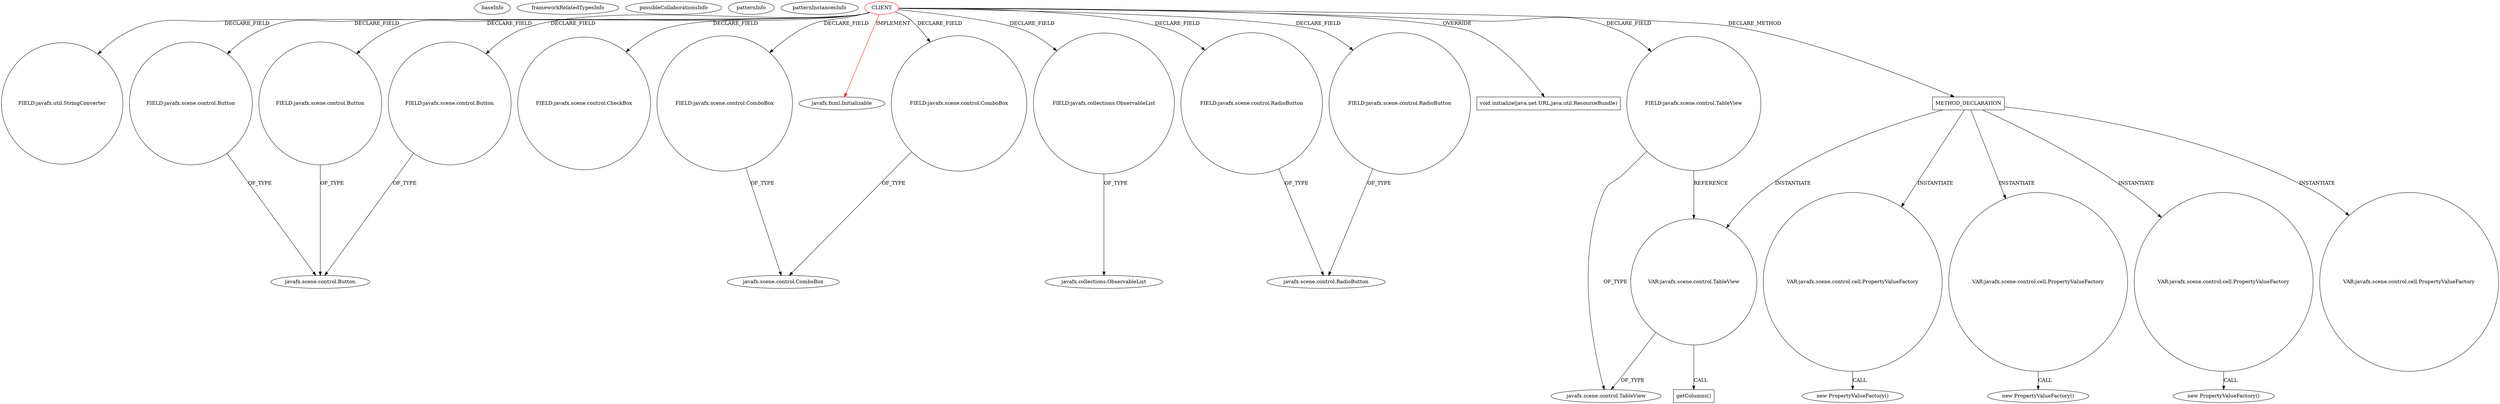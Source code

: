 digraph {
baseInfo[graphId=3857,category="pattern",isAnonymous=false,possibleRelation=false]
frameworkRelatedTypesInfo[0="javafx.fxml.Initializable"]
possibleCollaborationsInfo[]
patternInfo[frequency=2.0,patternRootClient=0]
patternInstancesInfo[0="bianconejo-CEFX~/bianconejo-CEFX/CEFX-master/src/cefx/CECommandeController.java~CECommandeController~2084",1="bianconejo-CEFX~/bianconejo-CEFX/CEFX-master/src/cefx/CEPaiementAttenteController.java~CEPaiementAttenteController~2025"]
76[label="FIELD:javafx.util.StringConverter",vertexType="FIELD_DECLARATION",isFrameworkType=false,shape=circle]
0[label="CLIENT",vertexType="ROOT_CLIENT_CLASS_DECLARATION",isFrameworkType=false,color=red]
12[label="FIELD:javafx.scene.control.Button",vertexType="FIELD_DECLARATION",isFrameworkType=false,shape=circle]
14[label="FIELD:javafx.scene.control.Button",vertexType="FIELD_DECLARATION",isFrameworkType=false,shape=circle]
8[label="FIELD:javafx.scene.control.Button",vertexType="FIELD_DECLARATION",isFrameworkType=false,shape=circle]
20[label="FIELD:javafx.scene.control.CheckBox",vertexType="FIELD_DECLARATION",isFrameworkType=false,shape=circle]
30[label="FIELD:javafx.scene.control.ComboBox",vertexType="FIELD_DECLARATION",isFrameworkType=false,shape=circle]
1[label="javafx.fxml.Initializable",vertexType="FRAMEWORK_INTERFACE_TYPE",isFrameworkType=false]
38[label="FIELD:javafx.scene.control.ComboBox",vertexType="FIELD_DECLARATION",isFrameworkType=false,shape=circle]
62[label="FIELD:javafx.collections.ObservableList",vertexType="FIELD_DECLARATION",isFrameworkType=false,shape=circle]
3[label="javafx.collections.ObservableList",vertexType="FRAMEWORK_INTERFACE_TYPE",isFrameworkType=false]
68[label="FIELD:javafx.scene.control.RadioButton",vertexType="FIELD_DECLARATION",isFrameworkType=false,shape=circle]
69[label="javafx.scene.control.RadioButton",vertexType="FRAMEWORK_CLASS_TYPE",isFrameworkType=false]
70[label="FIELD:javafx.scene.control.RadioButton",vertexType="FIELD_DECLARATION",isFrameworkType=false,shape=circle]
104[label="void initialize(java.net.URL,java.util.ResourceBundle)",vertexType="OVERRIDING_METHOD_DECLARATION",isFrameworkType=false,shape=box]
7[label="javafx.scene.control.Button",vertexType="FRAMEWORK_CLASS_TYPE",isFrameworkType=false]
31[label="javafx.scene.control.ComboBox",vertexType="FRAMEWORK_CLASS_TYPE",isFrameworkType=false]
78[label="FIELD:javafx.scene.control.TableView",vertexType="FIELD_DECLARATION",isFrameworkType=false,shape=circle]
79[label="javafx.scene.control.TableView",vertexType="FRAMEWORK_CLASS_TYPE",isFrameworkType=false]
841[label="VAR:javafx.scene.control.TableView",vertexType="VARIABLE_EXPRESION",isFrameworkType=false,shape=circle]
842[label="getColumns()",vertexType="INSIDE_CALL",isFrameworkType=false,shape=box]
697[label="METHOD_DECLARATION",vertexType="CLIENT_METHOD_DECLARATION",isFrameworkType=false,shape=box]
823[label="VAR:javafx.scene.control.cell.PropertyValueFactory",vertexType="VARIABLE_EXPRESION",isFrameworkType=false,shape=circle]
822[label="new PropertyValueFactory()",vertexType="CONSTRUCTOR_CALL",isFrameworkType=false]
784[label="VAR:javafx.scene.control.cell.PropertyValueFactory",vertexType="VARIABLE_EXPRESION",isFrameworkType=false,shape=circle]
783[label="new PropertyValueFactory()",vertexType="CONSTRUCTOR_CALL",isFrameworkType=false]
761[label="VAR:javafx.scene.control.cell.PropertyValueFactory",vertexType="VARIABLE_EXPRESION",isFrameworkType=false,shape=circle]
760[label="new PropertyValueFactory()",vertexType="CONSTRUCTOR_CALL",isFrameworkType=false]
836[label="VAR:javafx.scene.control.cell.PropertyValueFactory",vertexType="VARIABLE_EXPRESION",isFrameworkType=false,shape=circle]
0->104[label="OVERRIDE"]
0->78[label="DECLARE_FIELD"]
30->31[label="OF_TYPE"]
0->8[label="DECLARE_FIELD"]
62->3[label="OF_TYPE"]
8->7[label="OF_TYPE"]
0->1[label="IMPLEMENT",color=red]
0->14[label="DECLARE_FIELD"]
784->783[label="CALL"]
0->12[label="DECLARE_FIELD"]
0->697[label="DECLARE_METHOD"]
697->841[label="INSTANTIATE"]
0->76[label="DECLARE_FIELD"]
0->62[label="DECLARE_FIELD"]
78->79[label="OF_TYPE"]
0->70[label="DECLARE_FIELD"]
0->20[label="DECLARE_FIELD"]
841->79[label="OF_TYPE"]
0->30[label="DECLARE_FIELD"]
12->7[label="OF_TYPE"]
761->760[label="CALL"]
697->823[label="INSTANTIATE"]
697->784[label="INSTANTIATE"]
0->38[label="DECLARE_FIELD"]
78->841[label="REFERENCE"]
0->68[label="DECLARE_FIELD"]
38->31[label="OF_TYPE"]
823->822[label="CALL"]
841->842[label="CALL"]
68->69[label="OF_TYPE"]
70->69[label="OF_TYPE"]
697->761[label="INSTANTIATE"]
697->836[label="INSTANTIATE"]
14->7[label="OF_TYPE"]
}
